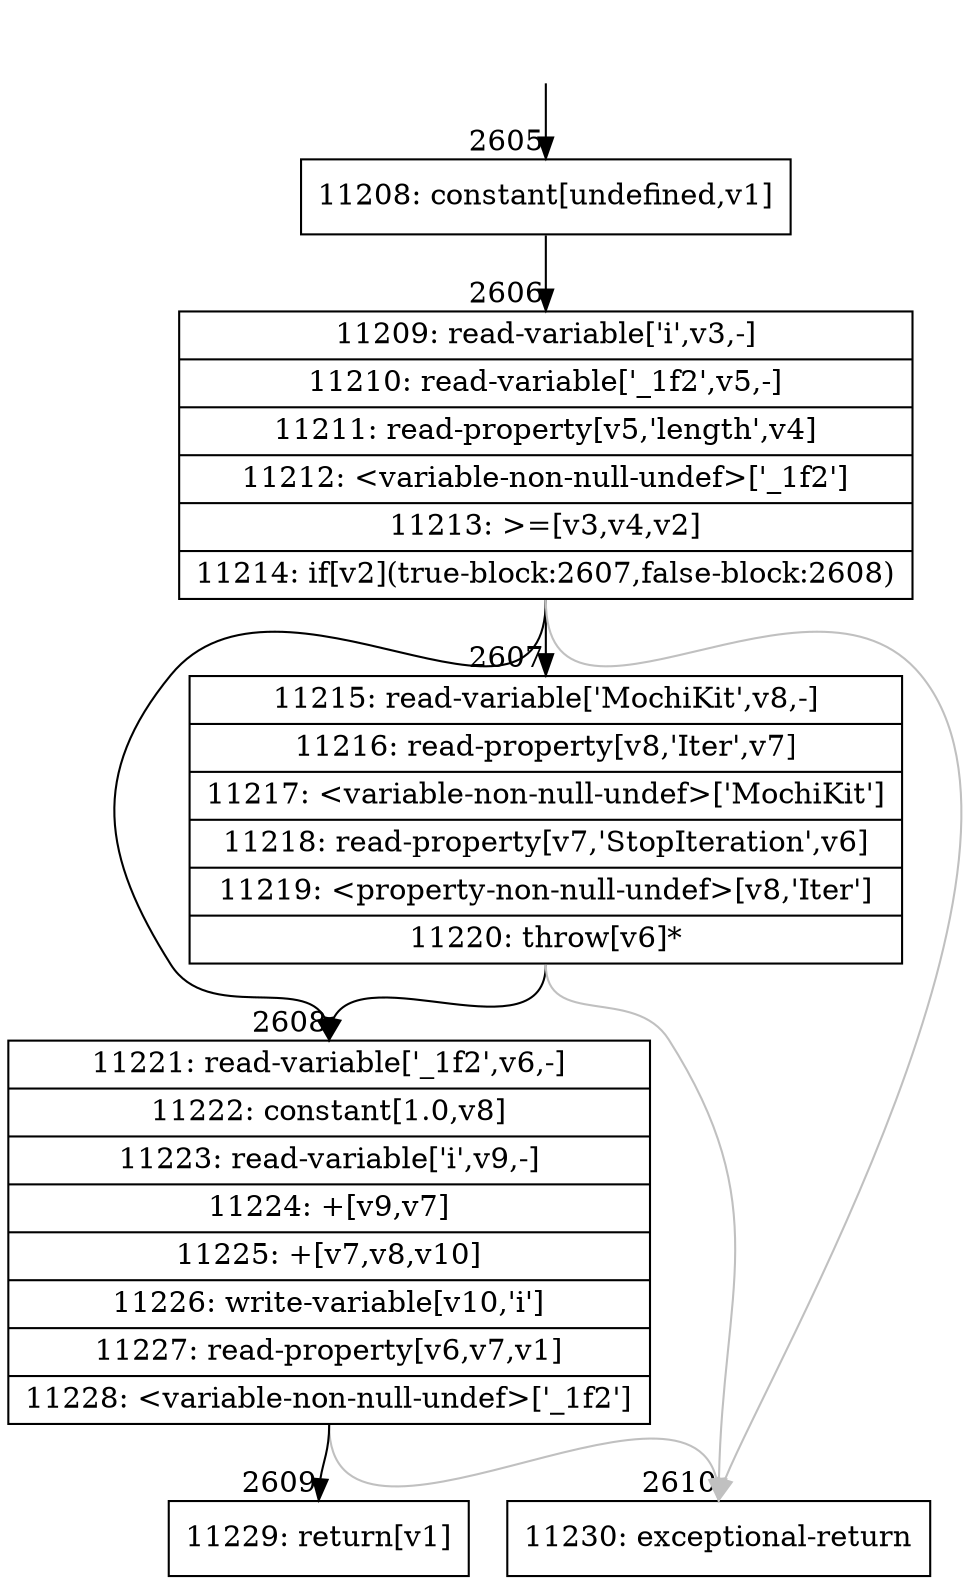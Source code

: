 digraph {
rankdir="TD"
BB_entry197[shape=none,label=""];
BB_entry197 -> BB2605 [tailport=s, headport=n, headlabel="    2605"]
BB2605 [shape=record label="{11208: constant[undefined,v1]}" ] 
BB2605 -> BB2606 [tailport=s, headport=n, headlabel="      2606"]
BB2606 [shape=record label="{11209: read-variable['i',v3,-]|11210: read-variable['_1f2',v5,-]|11211: read-property[v5,'length',v4]|11212: \<variable-non-null-undef\>['_1f2']|11213: \>=[v3,v4,v2]|11214: if[v2](true-block:2607,false-block:2608)}" ] 
BB2606 -> BB2607 [tailport=s, headport=n, headlabel="      2607"]
BB2606 -> BB2608 [tailport=s, headport=n, headlabel="      2608"]
BB2606 -> BB2610 [tailport=s, headport=n, color=gray, headlabel="      2610"]
BB2607 [shape=record label="{11215: read-variable['MochiKit',v8,-]|11216: read-property[v8,'Iter',v7]|11217: \<variable-non-null-undef\>['MochiKit']|11218: read-property[v7,'StopIteration',v6]|11219: \<property-non-null-undef\>[v8,'Iter']|11220: throw[v6]*}" ] 
BB2607 -> BB2608 [tailport=s, headport=n]
BB2607 -> BB2610 [tailport=s, headport=n, color=gray]
BB2608 [shape=record label="{11221: read-variable['_1f2',v6,-]|11222: constant[1.0,v8]|11223: read-variable['i',v9,-]|11224: +[v9,v7]|11225: +[v7,v8,v10]|11226: write-variable[v10,'i']|11227: read-property[v6,v7,v1]|11228: \<variable-non-null-undef\>['_1f2']}" ] 
BB2608 -> BB2609 [tailport=s, headport=n, headlabel="      2609"]
BB2608 -> BB2610 [tailport=s, headport=n, color=gray]
BB2609 [shape=record label="{11229: return[v1]}" ] 
BB2610 [shape=record label="{11230: exceptional-return}" ] 
//#$~ 1662
}
